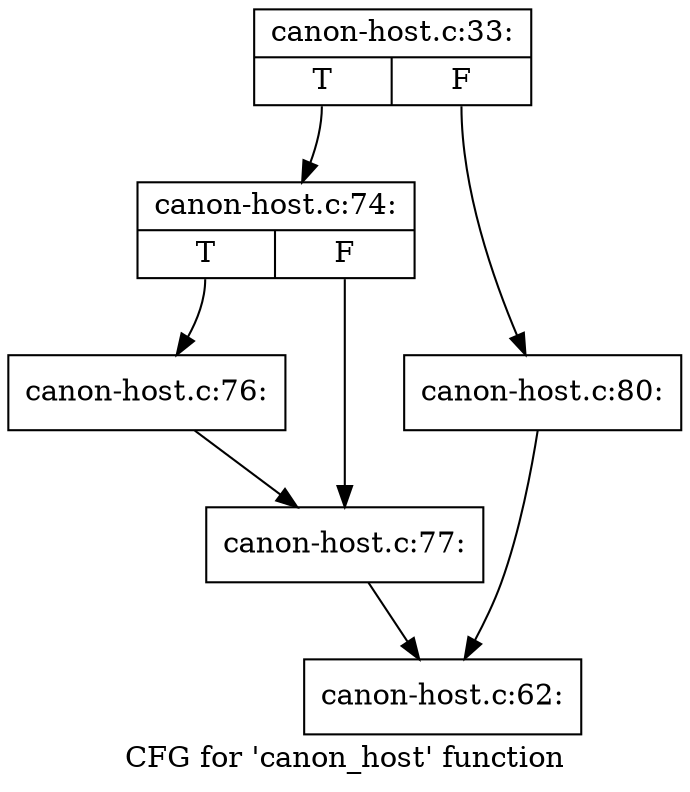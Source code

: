 digraph "CFG for 'canon_host' function" {
	label="CFG for 'canon_host' function";

	Node0xddf1140 [shape=record,label="{canon-host.c:33:|{<s0>T|<s1>F}}"];
	Node0xddf1140:s0 -> Node0xdea4300;
	Node0xddf1140:s1 -> Node0xddf19f0;
	Node0xdea4300 [shape=record,label="{canon-host.c:74:|{<s0>T|<s1>F}}"];
	Node0xdea4300:s0 -> Node0xdea3f80;
	Node0xdea4300:s1 -> Node0xdea3d50;
	Node0xdea3f80 [shape=record,label="{canon-host.c:76:}"];
	Node0xdea3f80 -> Node0xdea3d50;
	Node0xdea3d50 [shape=record,label="{canon-host.c:77:}"];
	Node0xdea3d50 -> Node0xdea0d30;
	Node0xddf19f0 [shape=record,label="{canon-host.c:80:}"];
	Node0xddf19f0 -> Node0xdea0d30;
	Node0xdea0d30 [shape=record,label="{canon-host.c:62:}"];
}
